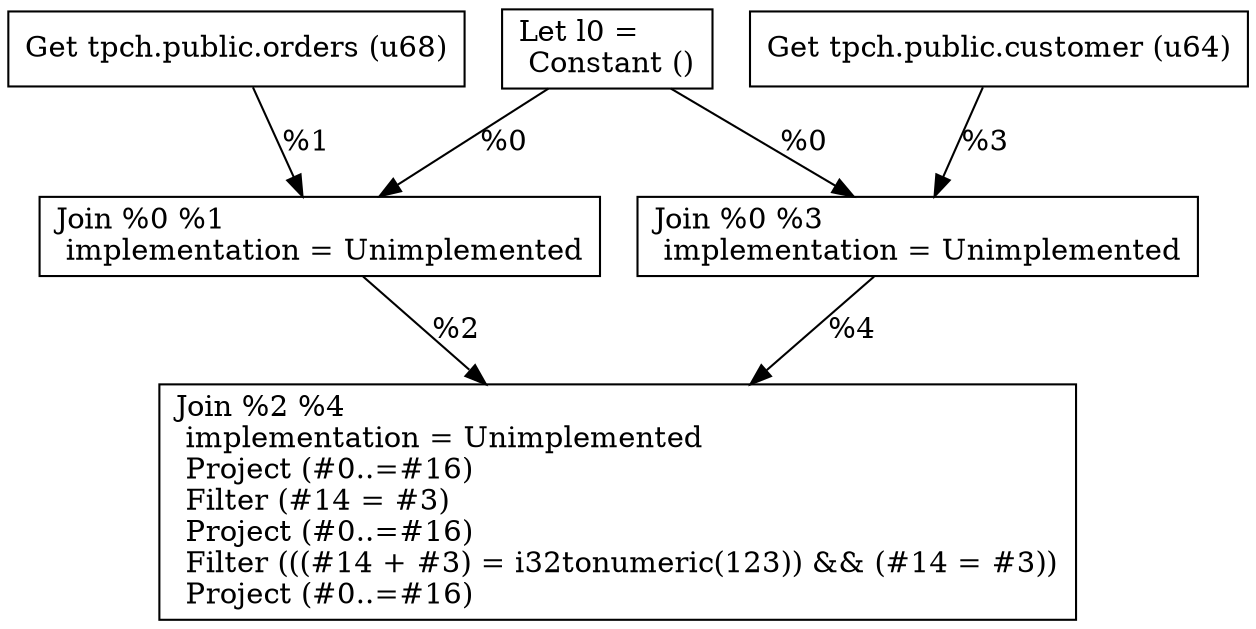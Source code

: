 digraph G {
    node0 [shape = record, label="Let l0 =\l Constant ()\l"]
    node1 [shape = record, label=" Get tpch.public.orders (u68)\l"]
    node2 [shape = record, label=" Join %0 %1\l  implementation = Unimplemented\l"]
    node3 [shape = record, label=" Get tpch.public.customer (u64)\l"]
    node4 [shape = record, label=" Join %0 %3\l  implementation = Unimplemented\l"]
    node5 [shape = record, label=" Join %2 %4\l  implementation = Unimplemented\l Project (#0..=#16)\l Filter (#14 = #3)\l Project (#0..=#16)\l Filter (((#14 + #3) = i32tonumeric(123)) && (#14 = #3))\l Project (#0..=#16)\l"]
    node0 -> node2 [label = "%0\l"]
    node2 -> node5 [label = "%2\l"]
    node1 -> node2 [label = "%1\l"]
    node4 -> node5 [label = "%4\l"]
    node3 -> node4 [label = "%3\l"]
    node0 -> node4 [label = "%0\l"]
}
